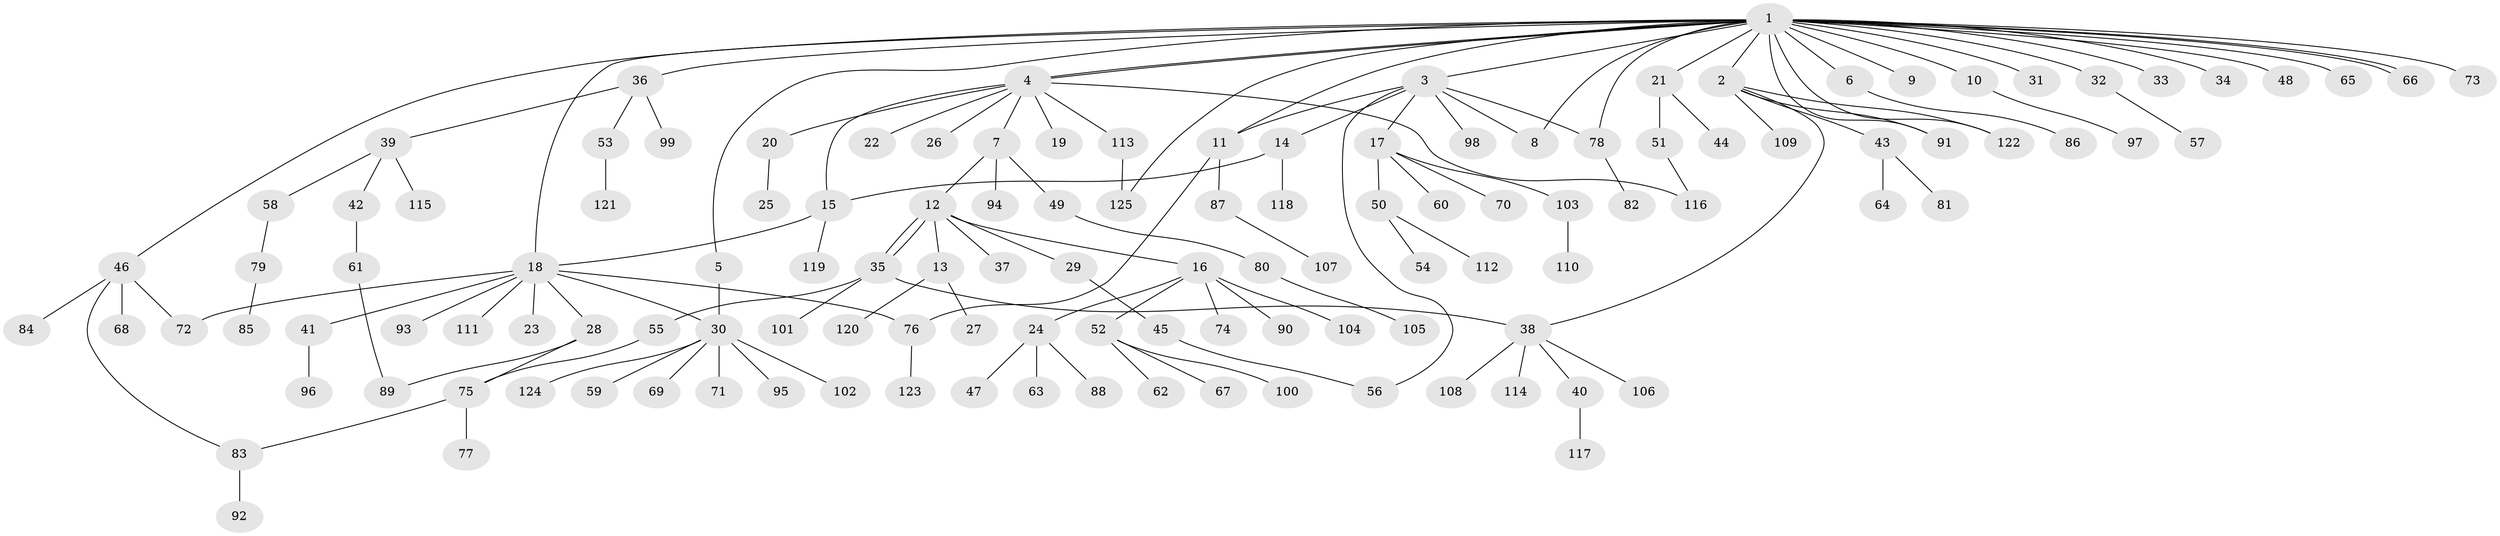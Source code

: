 // coarse degree distribution, {24: 0.011363636363636364, 5: 0.045454545454545456, 7: 0.011363636363636364, 8: 0.022727272727272728, 2: 0.2727272727272727, 1: 0.4772727272727273, 3: 0.11363636363636363, 4: 0.03409090909090909, 9: 0.011363636363636364}
// Generated by graph-tools (version 1.1) at 2025/50/03/04/25 22:50:24]
// undirected, 125 vertices, 144 edges
graph export_dot {
  node [color=gray90,style=filled];
  1;
  2;
  3;
  4;
  5;
  6;
  7;
  8;
  9;
  10;
  11;
  12;
  13;
  14;
  15;
  16;
  17;
  18;
  19;
  20;
  21;
  22;
  23;
  24;
  25;
  26;
  27;
  28;
  29;
  30;
  31;
  32;
  33;
  34;
  35;
  36;
  37;
  38;
  39;
  40;
  41;
  42;
  43;
  44;
  45;
  46;
  47;
  48;
  49;
  50;
  51;
  52;
  53;
  54;
  55;
  56;
  57;
  58;
  59;
  60;
  61;
  62;
  63;
  64;
  65;
  66;
  67;
  68;
  69;
  70;
  71;
  72;
  73;
  74;
  75;
  76;
  77;
  78;
  79;
  80;
  81;
  82;
  83;
  84;
  85;
  86;
  87;
  88;
  89;
  90;
  91;
  92;
  93;
  94;
  95;
  96;
  97;
  98;
  99;
  100;
  101;
  102;
  103;
  104;
  105;
  106;
  107;
  108;
  109;
  110;
  111;
  112;
  113;
  114;
  115;
  116;
  117;
  118;
  119;
  120;
  121;
  122;
  123;
  124;
  125;
  1 -- 2;
  1 -- 3;
  1 -- 4;
  1 -- 4;
  1 -- 5;
  1 -- 6;
  1 -- 8;
  1 -- 9;
  1 -- 10;
  1 -- 11;
  1 -- 18;
  1 -- 21;
  1 -- 31;
  1 -- 32;
  1 -- 33;
  1 -- 34;
  1 -- 36;
  1 -- 46;
  1 -- 48;
  1 -- 65;
  1 -- 66;
  1 -- 66;
  1 -- 73;
  1 -- 78;
  1 -- 91;
  1 -- 122;
  1 -- 125;
  2 -- 38;
  2 -- 43;
  2 -- 91;
  2 -- 109;
  2 -- 122;
  3 -- 8;
  3 -- 11;
  3 -- 14;
  3 -- 17;
  3 -- 56;
  3 -- 78;
  3 -- 98;
  4 -- 7;
  4 -- 15;
  4 -- 19;
  4 -- 20;
  4 -- 22;
  4 -- 26;
  4 -- 113;
  4 -- 116;
  5 -- 30;
  6 -- 86;
  7 -- 12;
  7 -- 49;
  7 -- 94;
  10 -- 97;
  11 -- 76;
  11 -- 87;
  12 -- 13;
  12 -- 16;
  12 -- 29;
  12 -- 35;
  12 -- 35;
  12 -- 37;
  13 -- 27;
  13 -- 120;
  14 -- 15;
  14 -- 118;
  15 -- 18;
  15 -- 119;
  16 -- 24;
  16 -- 52;
  16 -- 74;
  16 -- 90;
  16 -- 104;
  17 -- 50;
  17 -- 60;
  17 -- 70;
  17 -- 103;
  18 -- 23;
  18 -- 28;
  18 -- 30;
  18 -- 41;
  18 -- 72;
  18 -- 76;
  18 -- 93;
  18 -- 111;
  20 -- 25;
  21 -- 44;
  21 -- 51;
  24 -- 47;
  24 -- 63;
  24 -- 88;
  28 -- 75;
  28 -- 89;
  29 -- 45;
  30 -- 59;
  30 -- 69;
  30 -- 71;
  30 -- 95;
  30 -- 102;
  30 -- 124;
  32 -- 57;
  35 -- 38;
  35 -- 55;
  35 -- 101;
  36 -- 39;
  36 -- 53;
  36 -- 99;
  38 -- 40;
  38 -- 106;
  38 -- 108;
  38 -- 114;
  39 -- 42;
  39 -- 58;
  39 -- 115;
  40 -- 117;
  41 -- 96;
  42 -- 61;
  43 -- 64;
  43 -- 81;
  45 -- 56;
  46 -- 68;
  46 -- 72;
  46 -- 83;
  46 -- 84;
  49 -- 80;
  50 -- 54;
  50 -- 112;
  51 -- 116;
  52 -- 62;
  52 -- 67;
  52 -- 100;
  53 -- 121;
  55 -- 75;
  58 -- 79;
  61 -- 89;
  75 -- 77;
  75 -- 83;
  76 -- 123;
  78 -- 82;
  79 -- 85;
  80 -- 105;
  83 -- 92;
  87 -- 107;
  103 -- 110;
  113 -- 125;
}
